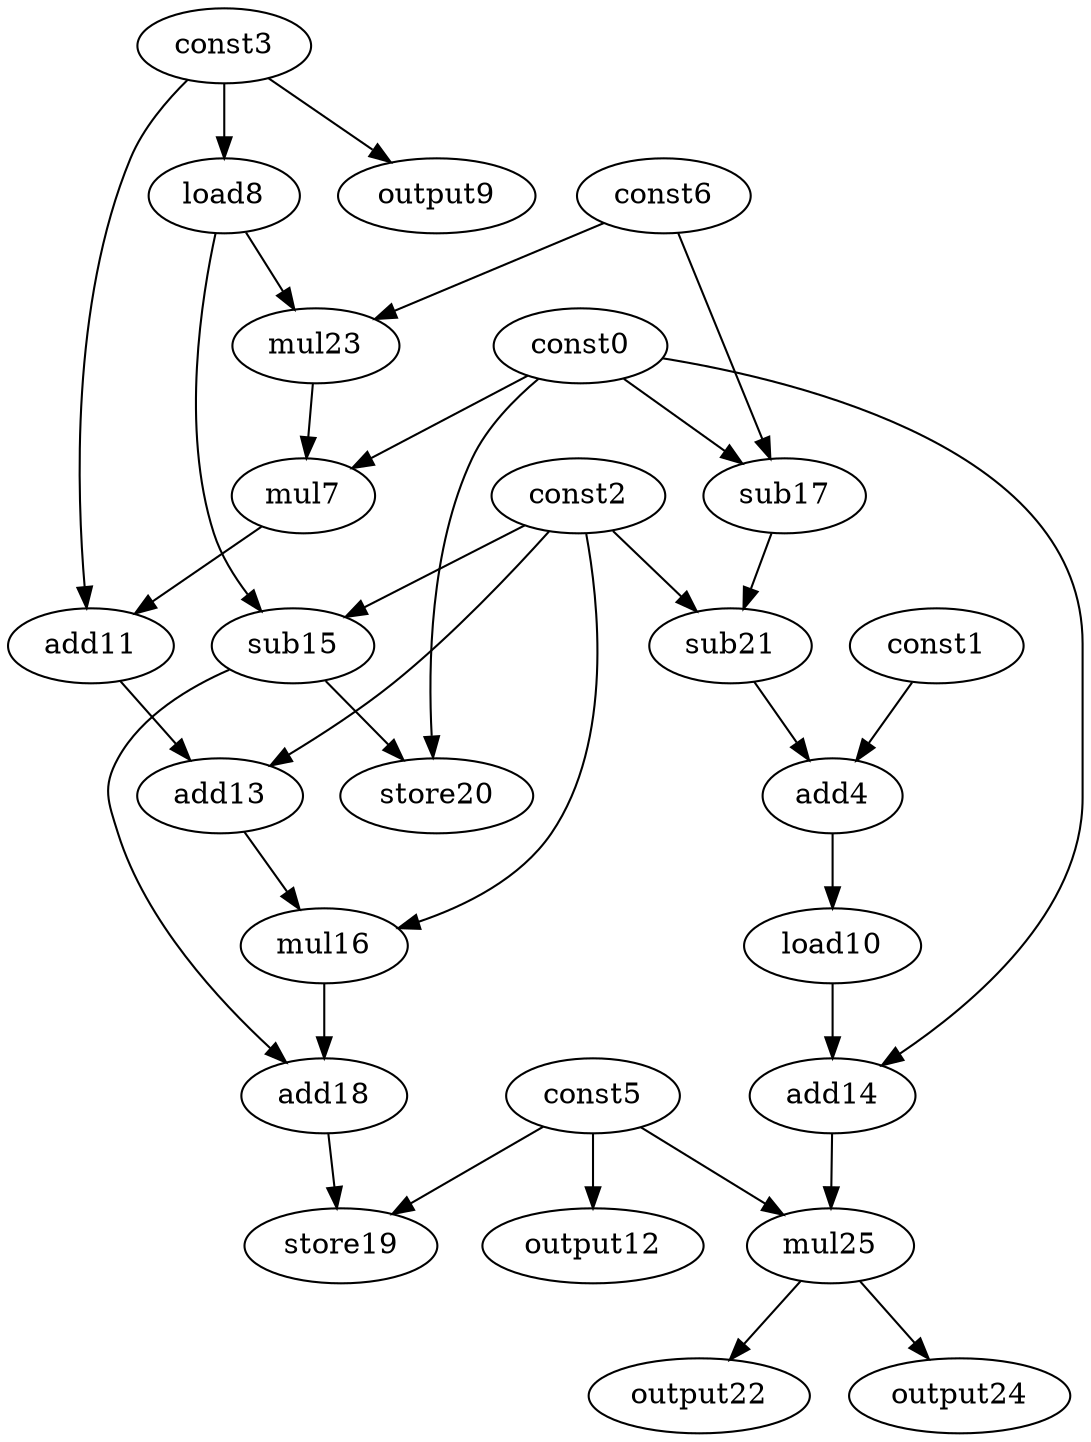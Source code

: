 digraph G { 
const0[opcode=const]; 
const1[opcode=const]; 
const2[opcode=const]; 
const3[opcode=const]; 
add4[opcode=add]; 
const5[opcode=const]; 
const6[opcode=const]; 
mul7[opcode=mul]; 
load8[opcode=load]; 
output9[opcode=output]; 
load10[opcode=load]; 
add11[opcode=add]; 
output12[opcode=output]; 
add13[opcode=add]; 
add14[opcode=add]; 
sub15[opcode=sub]; 
mul16[opcode=mul]; 
sub17[opcode=sub]; 
add18[opcode=add]; 
store19[opcode=store]; 
store20[opcode=store]; 
sub21[opcode=sub]; 
output22[opcode=output]; 
mul23[opcode=mul]; 
output24[opcode=output]; 
mul25[opcode=mul]; 
const3->load8[operand=0];
const3->output9[operand=0];
const5->output12[operand=0];
const0->sub17[operand=0];
const6->sub17[operand=1];
load8->sub15[operand=0];
const2->sub15[operand=1];
sub17->sub21[operand=0];
const2->sub21[operand=1];
load8->mul23[operand=0];
const6->mul23[operand=1];
const1->add4[operand=0];
sub21->add4[operand=1];
const0->mul7[operand=0];
mul23->mul7[operand=1];
const0->store20[operand=0];
sub15->store20[operand=1];
add4->load10[operand=0];
const3->add11[operand=0];
mul7->add11[operand=1];
const2->add13[operand=0];
add11->add13[operand=1];
const0->add14[operand=0];
load10->add14[operand=1];
const2->mul16[operand=0];
add13->mul16[operand=1];
const5->mul25[operand=0];
add14->mul25[operand=1];
mul16->add18[operand=0];
sub15->add18[operand=1];
mul25->output22[operand=0];
mul25->output24[operand=0];
add18->store19[operand=0];
const5->store19[operand=1];
}
